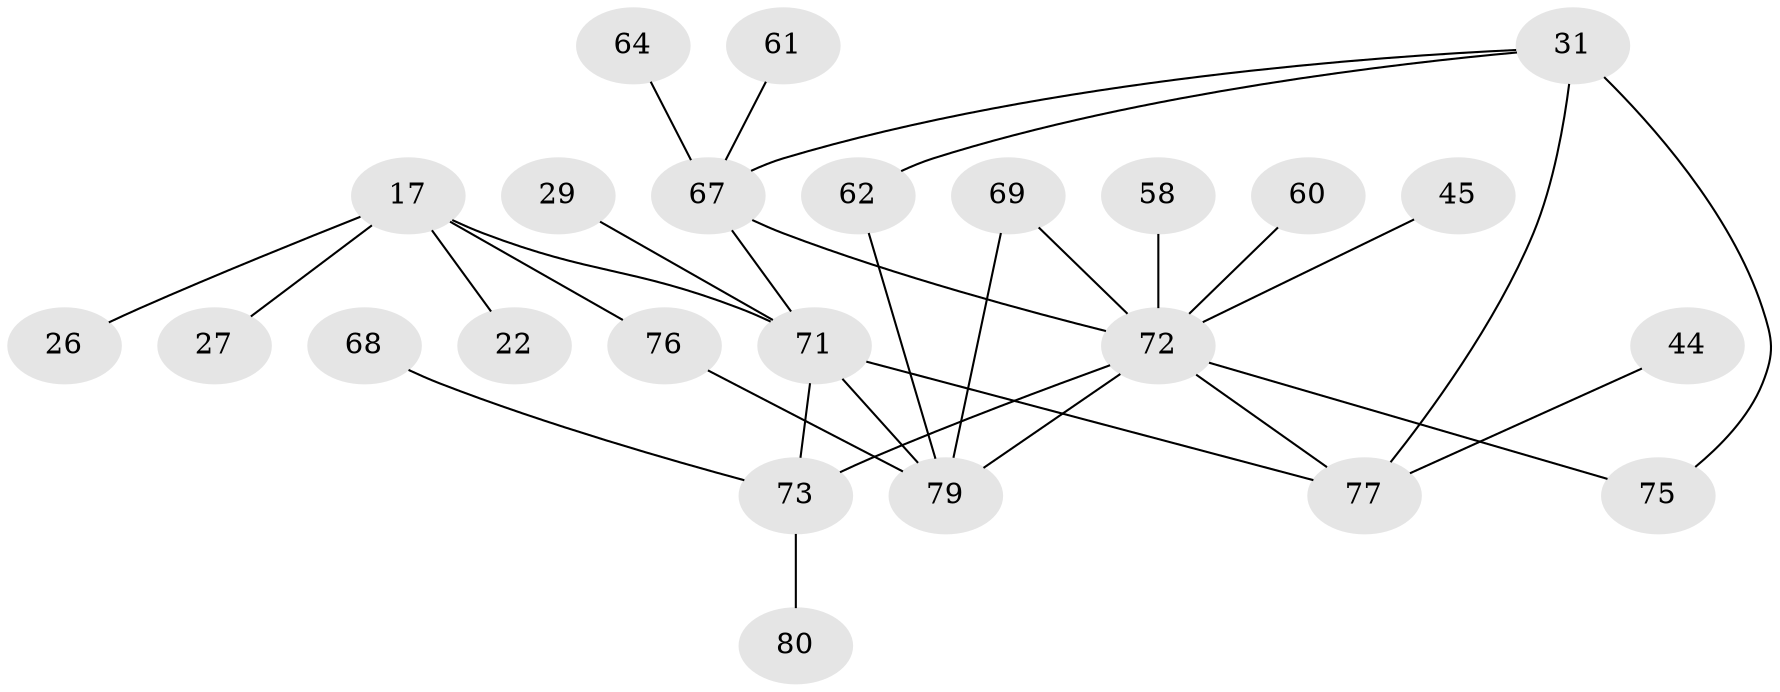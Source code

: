 // original degree distribution, {5: 0.0625, 8: 0.025, 2: 0.325, 7: 0.0125, 6: 0.0625, 3: 0.2125, 4: 0.0375, 1: 0.2625}
// Generated by graph-tools (version 1.1) at 2025/44/03/04/25 21:44:48]
// undirected, 24 vertices, 31 edges
graph export_dot {
graph [start="1"]
  node [color=gray90,style=filled];
  17 [super="+15"];
  22;
  26;
  27;
  29 [super="+13"];
  31 [super="+7"];
  44;
  45;
  58;
  60;
  61;
  62 [super="+53"];
  64;
  67 [super="+38"];
  68 [super="+66"];
  69 [super="+32+50"];
  71 [super="+46+63+42"];
  72 [super="+57+59+3+14+18"];
  73 [super="+11+47"];
  75 [super="+16"];
  76 [super="+37"];
  77 [super="+41+24+70+35"];
  79 [super="+48+78+74+54"];
  80;
  17 -- 22;
  17 -- 26;
  17 -- 27 [weight=2];
  17 -- 76;
  17 -- 71 [weight=3];
  29 -- 71;
  31 -- 75;
  31 -- 62;
  31 -- 67 [weight=2];
  31 -- 77 [weight=3];
  44 -- 77;
  45 -- 72;
  58 -- 72;
  60 -- 72 [weight=2];
  61 -- 67;
  62 -- 79;
  64 -- 67;
  67 -- 72 [weight=2];
  67 -- 71 [weight=2];
  68 -- 73;
  69 -- 72;
  69 -- 79 [weight=2];
  71 -- 73 [weight=2];
  71 -- 79 [weight=5];
  71 -- 77;
  72 -- 73 [weight=2];
  72 -- 75;
  72 -- 77 [weight=3];
  72 -- 79 [weight=2];
  73 -- 80;
  76 -- 79;
}
